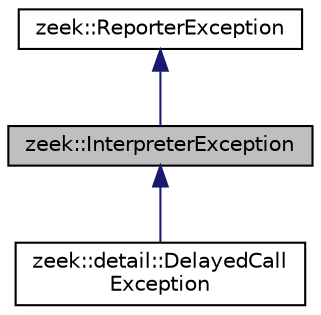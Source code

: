 digraph "zeek::InterpreterException"
{
 // LATEX_PDF_SIZE
  edge [fontname="Helvetica",fontsize="10",labelfontname="Helvetica",labelfontsize="10"];
  node [fontname="Helvetica",fontsize="10",shape=record];
  Node1 [label="zeek::InterpreterException",height=0.2,width=0.4,color="black", fillcolor="grey75", style="filled", fontcolor="black",tooltip=" "];
  Node2 -> Node1 [dir="back",color="midnightblue",fontsize="10",style="solid",fontname="Helvetica"];
  Node2 [label="zeek::ReporterException",height=0.2,width=0.4,color="black", fillcolor="white", style="filled",URL="$df/d06/classzeek_1_1ReporterException.html",tooltip=" "];
  Node1 -> Node3 [dir="back",color="midnightblue",fontsize="10",style="solid",fontname="Helvetica"];
  Node3 [label="zeek::detail::DelayedCall\lException",height=0.2,width=0.4,color="black", fillcolor="white", style="filled",URL="$da/d4f/classzeek_1_1detail_1_1DelayedCallException.html",tooltip=" "];
}
